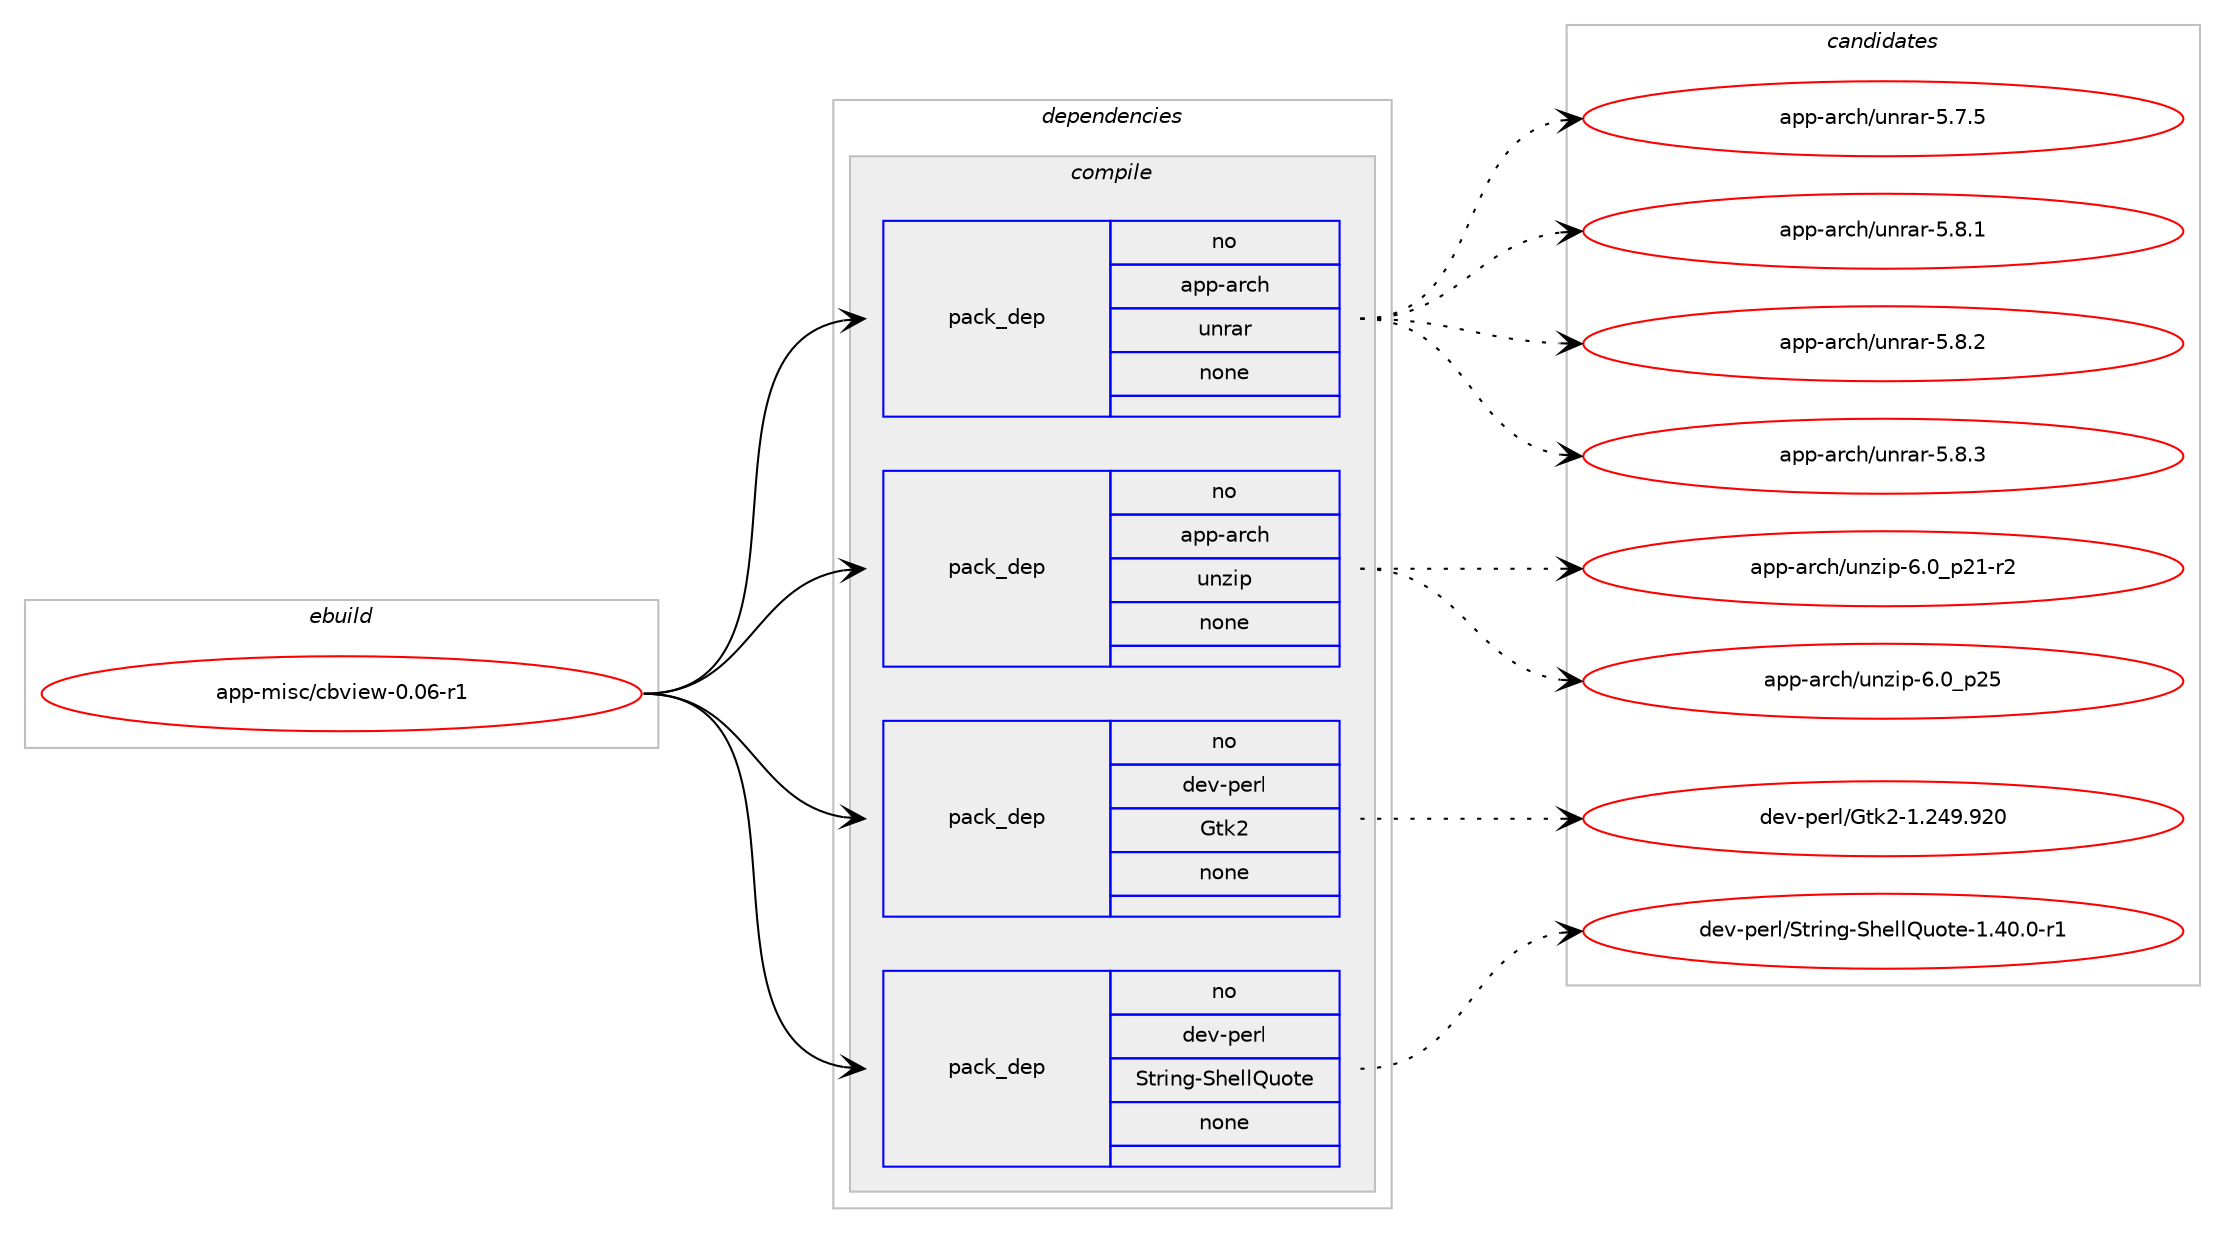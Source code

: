 digraph prolog {

# *************
# Graph options
# *************

newrank=true;
concentrate=true;
compound=true;
graph [rankdir=LR,fontname=Helvetica,fontsize=10,ranksep=1.5];#, ranksep=2.5, nodesep=0.2];
edge  [arrowhead=vee];
node  [fontname=Helvetica,fontsize=10];

# **********
# The ebuild
# **********

subgraph cluster_leftcol {
color=gray;
rank=same;
label=<<i>ebuild</i>>;
id [label="app-misc/cbview-0.06-r1", color=red, width=4, href="../app-misc/cbview-0.06-r1.svg"];
}

# ****************
# The dependencies
# ****************

subgraph cluster_midcol {
color=gray;
label=<<i>dependencies</i>>;
subgraph cluster_compile {
fillcolor="#eeeeee";
style=filled;
label=<<i>compile</i>>;
subgraph pack369993 {
dependency497921 [label=<<TABLE BORDER="0" CELLBORDER="1" CELLSPACING="0" CELLPADDING="4" WIDTH="220"><TR><TD ROWSPAN="6" CELLPADDING="30">pack_dep</TD></TR><TR><TD WIDTH="110">no</TD></TR><TR><TD>app-arch</TD></TR><TR><TD>unrar</TD></TR><TR><TD>none</TD></TR><TR><TD></TD></TR></TABLE>>, shape=none, color=blue];
}
id:e -> dependency497921:w [weight=20,style="solid",arrowhead="vee"];
subgraph pack369994 {
dependency497922 [label=<<TABLE BORDER="0" CELLBORDER="1" CELLSPACING="0" CELLPADDING="4" WIDTH="220"><TR><TD ROWSPAN="6" CELLPADDING="30">pack_dep</TD></TR><TR><TD WIDTH="110">no</TD></TR><TR><TD>app-arch</TD></TR><TR><TD>unzip</TD></TR><TR><TD>none</TD></TR><TR><TD></TD></TR></TABLE>>, shape=none, color=blue];
}
id:e -> dependency497922:w [weight=20,style="solid",arrowhead="vee"];
subgraph pack369995 {
dependency497923 [label=<<TABLE BORDER="0" CELLBORDER="1" CELLSPACING="0" CELLPADDING="4" WIDTH="220"><TR><TD ROWSPAN="6" CELLPADDING="30">pack_dep</TD></TR><TR><TD WIDTH="110">no</TD></TR><TR><TD>dev-perl</TD></TR><TR><TD>Gtk2</TD></TR><TR><TD>none</TD></TR><TR><TD></TD></TR></TABLE>>, shape=none, color=blue];
}
id:e -> dependency497923:w [weight=20,style="solid",arrowhead="vee"];
subgraph pack369996 {
dependency497924 [label=<<TABLE BORDER="0" CELLBORDER="1" CELLSPACING="0" CELLPADDING="4" WIDTH="220"><TR><TD ROWSPAN="6" CELLPADDING="30">pack_dep</TD></TR><TR><TD WIDTH="110">no</TD></TR><TR><TD>dev-perl</TD></TR><TR><TD>String-ShellQuote</TD></TR><TR><TD>none</TD></TR><TR><TD></TD></TR></TABLE>>, shape=none, color=blue];
}
id:e -> dependency497924:w [weight=20,style="solid",arrowhead="vee"];
}
subgraph cluster_compileandrun {
fillcolor="#eeeeee";
style=filled;
label=<<i>compile and run</i>>;
}
subgraph cluster_run {
fillcolor="#eeeeee";
style=filled;
label=<<i>run</i>>;
}
}

# **************
# The candidates
# **************

subgraph cluster_choices {
rank=same;
color=gray;
label=<<i>candidates</i>>;

subgraph choice369993 {
color=black;
nodesep=1;
choice971121124597114991044711711011497114455346554653 [label="app-arch/unrar-5.7.5", color=red, width=4,href="../app-arch/unrar-5.7.5.svg"];
choice971121124597114991044711711011497114455346564649 [label="app-arch/unrar-5.8.1", color=red, width=4,href="../app-arch/unrar-5.8.1.svg"];
choice971121124597114991044711711011497114455346564650 [label="app-arch/unrar-5.8.2", color=red, width=4,href="../app-arch/unrar-5.8.2.svg"];
choice971121124597114991044711711011497114455346564651 [label="app-arch/unrar-5.8.3", color=red, width=4,href="../app-arch/unrar-5.8.3.svg"];
dependency497921:e -> choice971121124597114991044711711011497114455346554653:w [style=dotted,weight="100"];
dependency497921:e -> choice971121124597114991044711711011497114455346564649:w [style=dotted,weight="100"];
dependency497921:e -> choice971121124597114991044711711011497114455346564650:w [style=dotted,weight="100"];
dependency497921:e -> choice971121124597114991044711711011497114455346564651:w [style=dotted,weight="100"];
}
subgraph choice369994 {
color=black;
nodesep=1;
choice9711211245971149910447117110122105112455446489511250494511450 [label="app-arch/unzip-6.0_p21-r2", color=red, width=4,href="../app-arch/unzip-6.0_p21-r2.svg"];
choice971121124597114991044711711012210511245544648951125053 [label="app-arch/unzip-6.0_p25", color=red, width=4,href="../app-arch/unzip-6.0_p25.svg"];
dependency497922:e -> choice9711211245971149910447117110122105112455446489511250494511450:w [style=dotted,weight="100"];
dependency497922:e -> choice971121124597114991044711711012210511245544648951125053:w [style=dotted,weight="100"];
}
subgraph choice369995 {
color=black;
nodesep=1;
choice1001011184511210111410847711161075045494650525746575048 [label="dev-perl/Gtk2-1.249.920", color=red, width=4,href="../dev-perl/Gtk2-1.249.920.svg"];
dependency497923:e -> choice1001011184511210111410847711161075045494650525746575048:w [style=dotted,weight="100"];
}
subgraph choice369996 {
color=black;
nodesep=1;
choice100101118451121011141084783116114105110103458310410110810881117111116101454946524846484511449 [label="dev-perl/String-ShellQuote-1.40.0-r1", color=red, width=4,href="../dev-perl/String-ShellQuote-1.40.0-r1.svg"];
dependency497924:e -> choice100101118451121011141084783116114105110103458310410110810881117111116101454946524846484511449:w [style=dotted,weight="100"];
}
}

}
